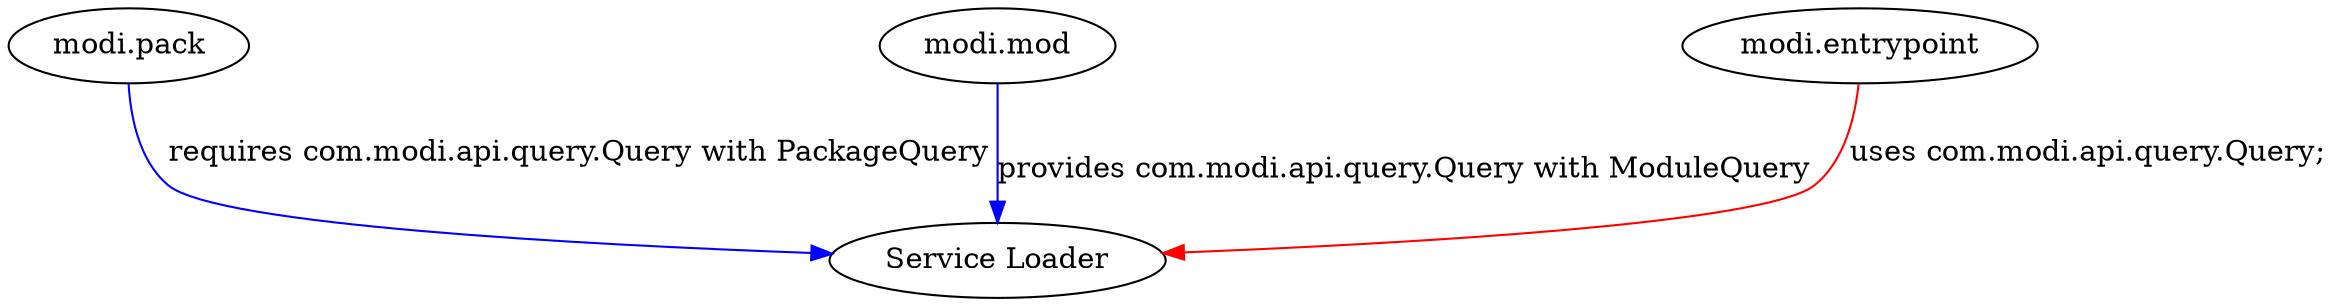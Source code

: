 digraph "not" {
  "modi.pack" -> "Service Loader" [color=blue,label="requires com.modi.api.query.Query with PackageQuery"];
  "modi.mod" -> "Service Loader" [color=blue,label="\nprovides com.modi.api.query.Query with ModuleQuery"];
  "modi.entrypoint" -> "Service Loader" [color=red, label="uses com.modi.api.query.Query;"]
}
